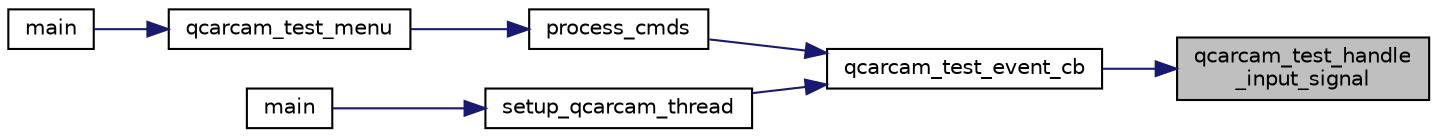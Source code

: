 digraph "qcarcam_test_handle_input_signal"
{
 // LATEX_PDF_SIZE
  edge [fontname="Helvetica",fontsize="10",labelfontname="Helvetica",labelfontsize="10"];
  node [fontname="Helvetica",fontsize="10",shape=record];
  rankdir="RL";
  Node1 [label="qcarcam_test_handle\l_input_signal",height=0.2,width=0.4,color="black", fillcolor="grey75", style="filled", fontcolor="black",tooltip=" "];
  Node1 -> Node2 [dir="back",color="midnightblue",fontsize="10",style="solid"];
  Node2 [label="qcarcam_test_event_cb",height=0.2,width=0.4,color="black", fillcolor="white", style="filled",URL="$qcarcam__rvc_8cpp.html#a112471bf458b66abe0dd76c217754482",tooltip=" "];
  Node2 -> Node3 [dir="back",color="midnightblue",fontsize="10",style="solid"];
  Node3 [label="process_cmds",height=0.2,width=0.4,color="black", fillcolor="white", style="filled",URL="$qcarcam__test__menu_8cpp.html#ac8ea3de86b3a9882081ac5c744c4991d",tooltip=" "];
  Node3 -> Node4 [dir="back",color="midnightblue",fontsize="10",style="solid"];
  Node4 [label="qcarcam_test_menu",height=0.2,width=0.4,color="black", fillcolor="white", style="filled",URL="$qcarcam__test_8h.html#a5fad88ee564007c3dca72a3c881e84c0",tooltip=" "];
  Node4 -> Node5 [dir="back",color="midnightblue",fontsize="10",style="solid"];
  Node5 [label="main",height=0.2,width=0.4,color="black", fillcolor="white", style="filled",URL="$qcarcam__test_8cpp.html#a3c04138a5bfe5d72780bb7e82a18e627",tooltip=" "];
  Node2 -> Node6 [dir="back",color="midnightblue",fontsize="10",style="solid"];
  Node6 [label="setup_qcarcam_thread",height=0.2,width=0.4,color="black", fillcolor="white", style="filled",URL="$qcarcam__rvc_8cpp.html#a73b378210720a237fc32a6baf6519779",tooltip=" "];
  Node6 -> Node7 [dir="back",color="midnightblue",fontsize="10",style="solid"];
  Node7 [label="main",height=0.2,width=0.4,color="black", fillcolor="white", style="filled",URL="$qcarcam__rvc_8cpp.html#a3c04138a5bfe5d72780bb7e82a18e627",tooltip=" "];
}
